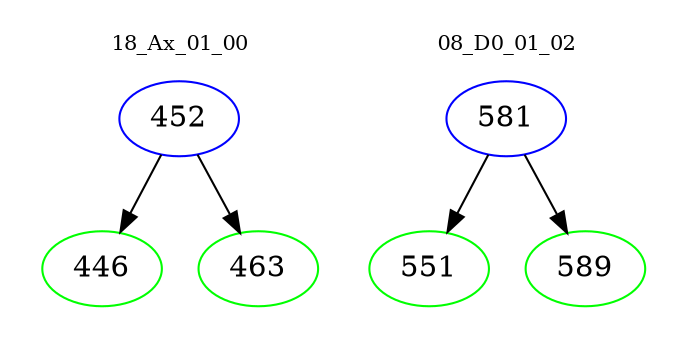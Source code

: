 digraph{
subgraph cluster_0 {
color = white
label = "18_Ax_01_00";
fontsize=10;
T0_452 [label="452", color="blue"]
T0_452 -> T0_446 [color="black"]
T0_446 [label="446", color="green"]
T0_452 -> T0_463 [color="black"]
T0_463 [label="463", color="green"]
}
subgraph cluster_1 {
color = white
label = "08_D0_01_02";
fontsize=10;
T1_581 [label="581", color="blue"]
T1_581 -> T1_551 [color="black"]
T1_551 [label="551", color="green"]
T1_581 -> T1_589 [color="black"]
T1_589 [label="589", color="green"]
}
}
